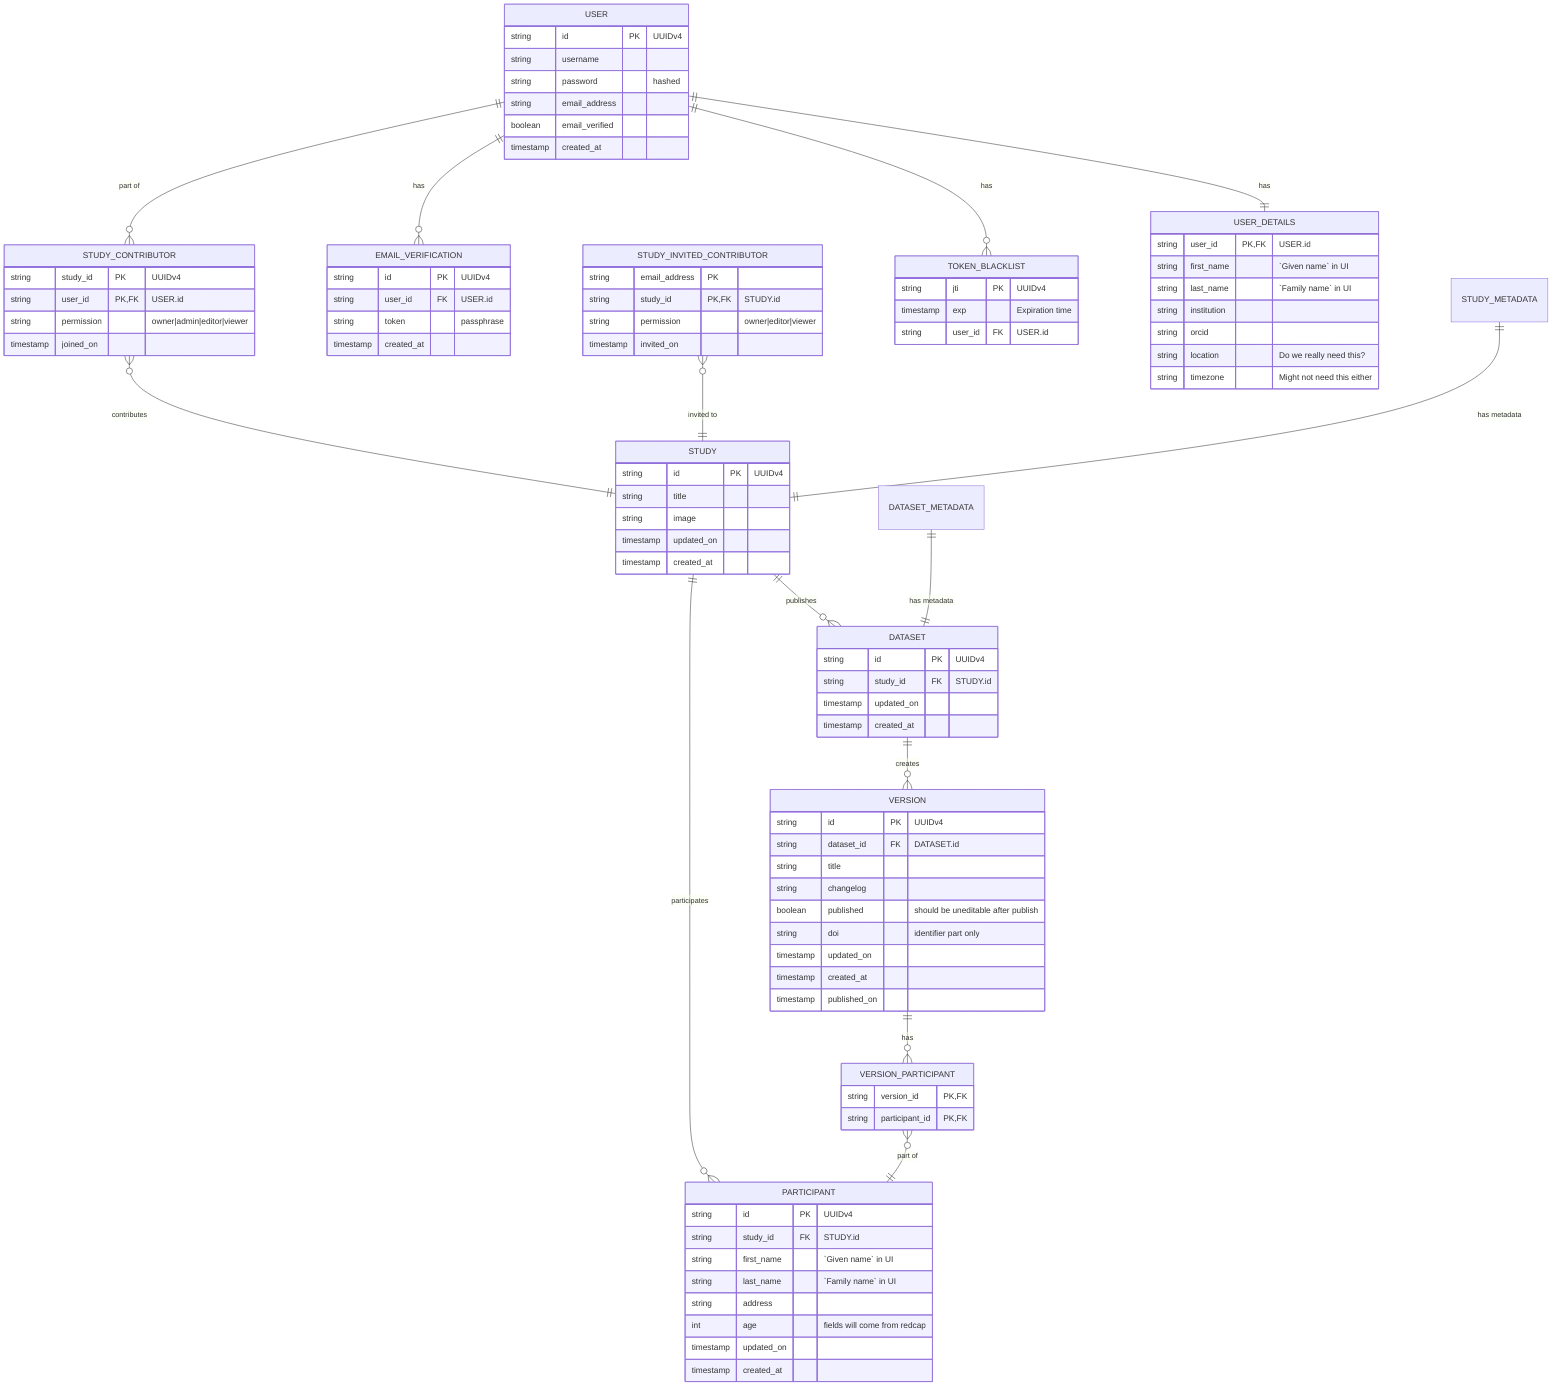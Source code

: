 erDiagram
    STUDY {
        string id PK "UUIDv4"
        string title
        string image
        timestamp updated_on
        timestamp created_at
    }

    USER {
        string id PK "UUIDv4"
        string username
        string password "hashed"
        string email_address
        boolean email_verified 
        timestamp created_at
    }

    USER_DETAILS {
        string user_id PK,FK "USER.id"
        string first_name "`Given name` in UI"
        string last_name "`Family name` in UI"
        string institution
        string orcid
        string location "Do we really need this?"
        string timezone "Might not need this either"
    }

    STUDY_CONTRIBUTOR {
        string study_id PK "UUIDv4"
        string user_id PK,FK "USER.id"
        string permission "owner|admin|editor|viewer"
        timestamp joined_on
    }

    STUDY_INVITED_CONTRIBUTOR {
        string email_address PK
        string study_id PK,FK "STUDY.id"
        string permission "owner|editor|viewer"
        timestamp invited_on
    }

    PARTICIPANT {
        string id PK "UUIDv4"
        string study_id FK "STUDY.id"
        string first_name "`Given name` in UI"
        string last_name "`Family name` in UI"
        string address
        int age "fields will come from redcap"
        timestamp updated_on
        timestamp created_at
    }

    DATASET {
        string id PK "UUIDv4"
        string study_id FK "STUDY.id"
        timestamp updated_on
        timestamp created_at
    }

    VERSION {
        string id PK "UUIDv4"
        string dataset_id FK "DATASET.id"
        string title
        string changelog
        boolean published "should be uneditable after publish"
        string doi "identifier part only"
        timestamp updated_on
        timestamp created_at
        timestamp published_on
    }

     VERSION_PARTICIPANT {
        string version_id PK,FK
        string participant_id PK,FK
    }

    TOKEN_BLACKLIST {
        string jti PK "UUIDv4"
        timestamp exp "Expiration time"
        string user_id FK "USER.id"
    }

    EMAIL_VERIFICATION {
        string id PK "UUIDv4"
        string user_id FK "USER.id"
        string token "passphrase"
        timestamp created_at
    }


    STUDY_CONTRIBUTOR }o--|| STUDY : contributes
    STUDY_INVITED_CONTRIBUTOR }o--|| STUDY : "invited to"
    STUDY_METADATA ||--|| STUDY : "has metadata"

    STUDY ||--o{ DATASET : publishes

    DATASET_METADATA ||--|| DATASET : "has metadata"

    DATASET ||--o{ VERSION : creates

    USER ||--|| USER_DETAILS : "has"
    USER ||--o{ TOKEN_BLACKLIST : "has"

    USER ||--o{ EMAIL_VERIFICATION : "has"

    USER ||--o{ STUDY_CONTRIBUTOR : "part of"
    PARTICIPANT }o--|| STUDY : participates
    VERSION ||--o{ VERSION_PARTICIPANT : has
    VERSION_PARTICIPANT }o--|| PARTICIPANT : "part of"